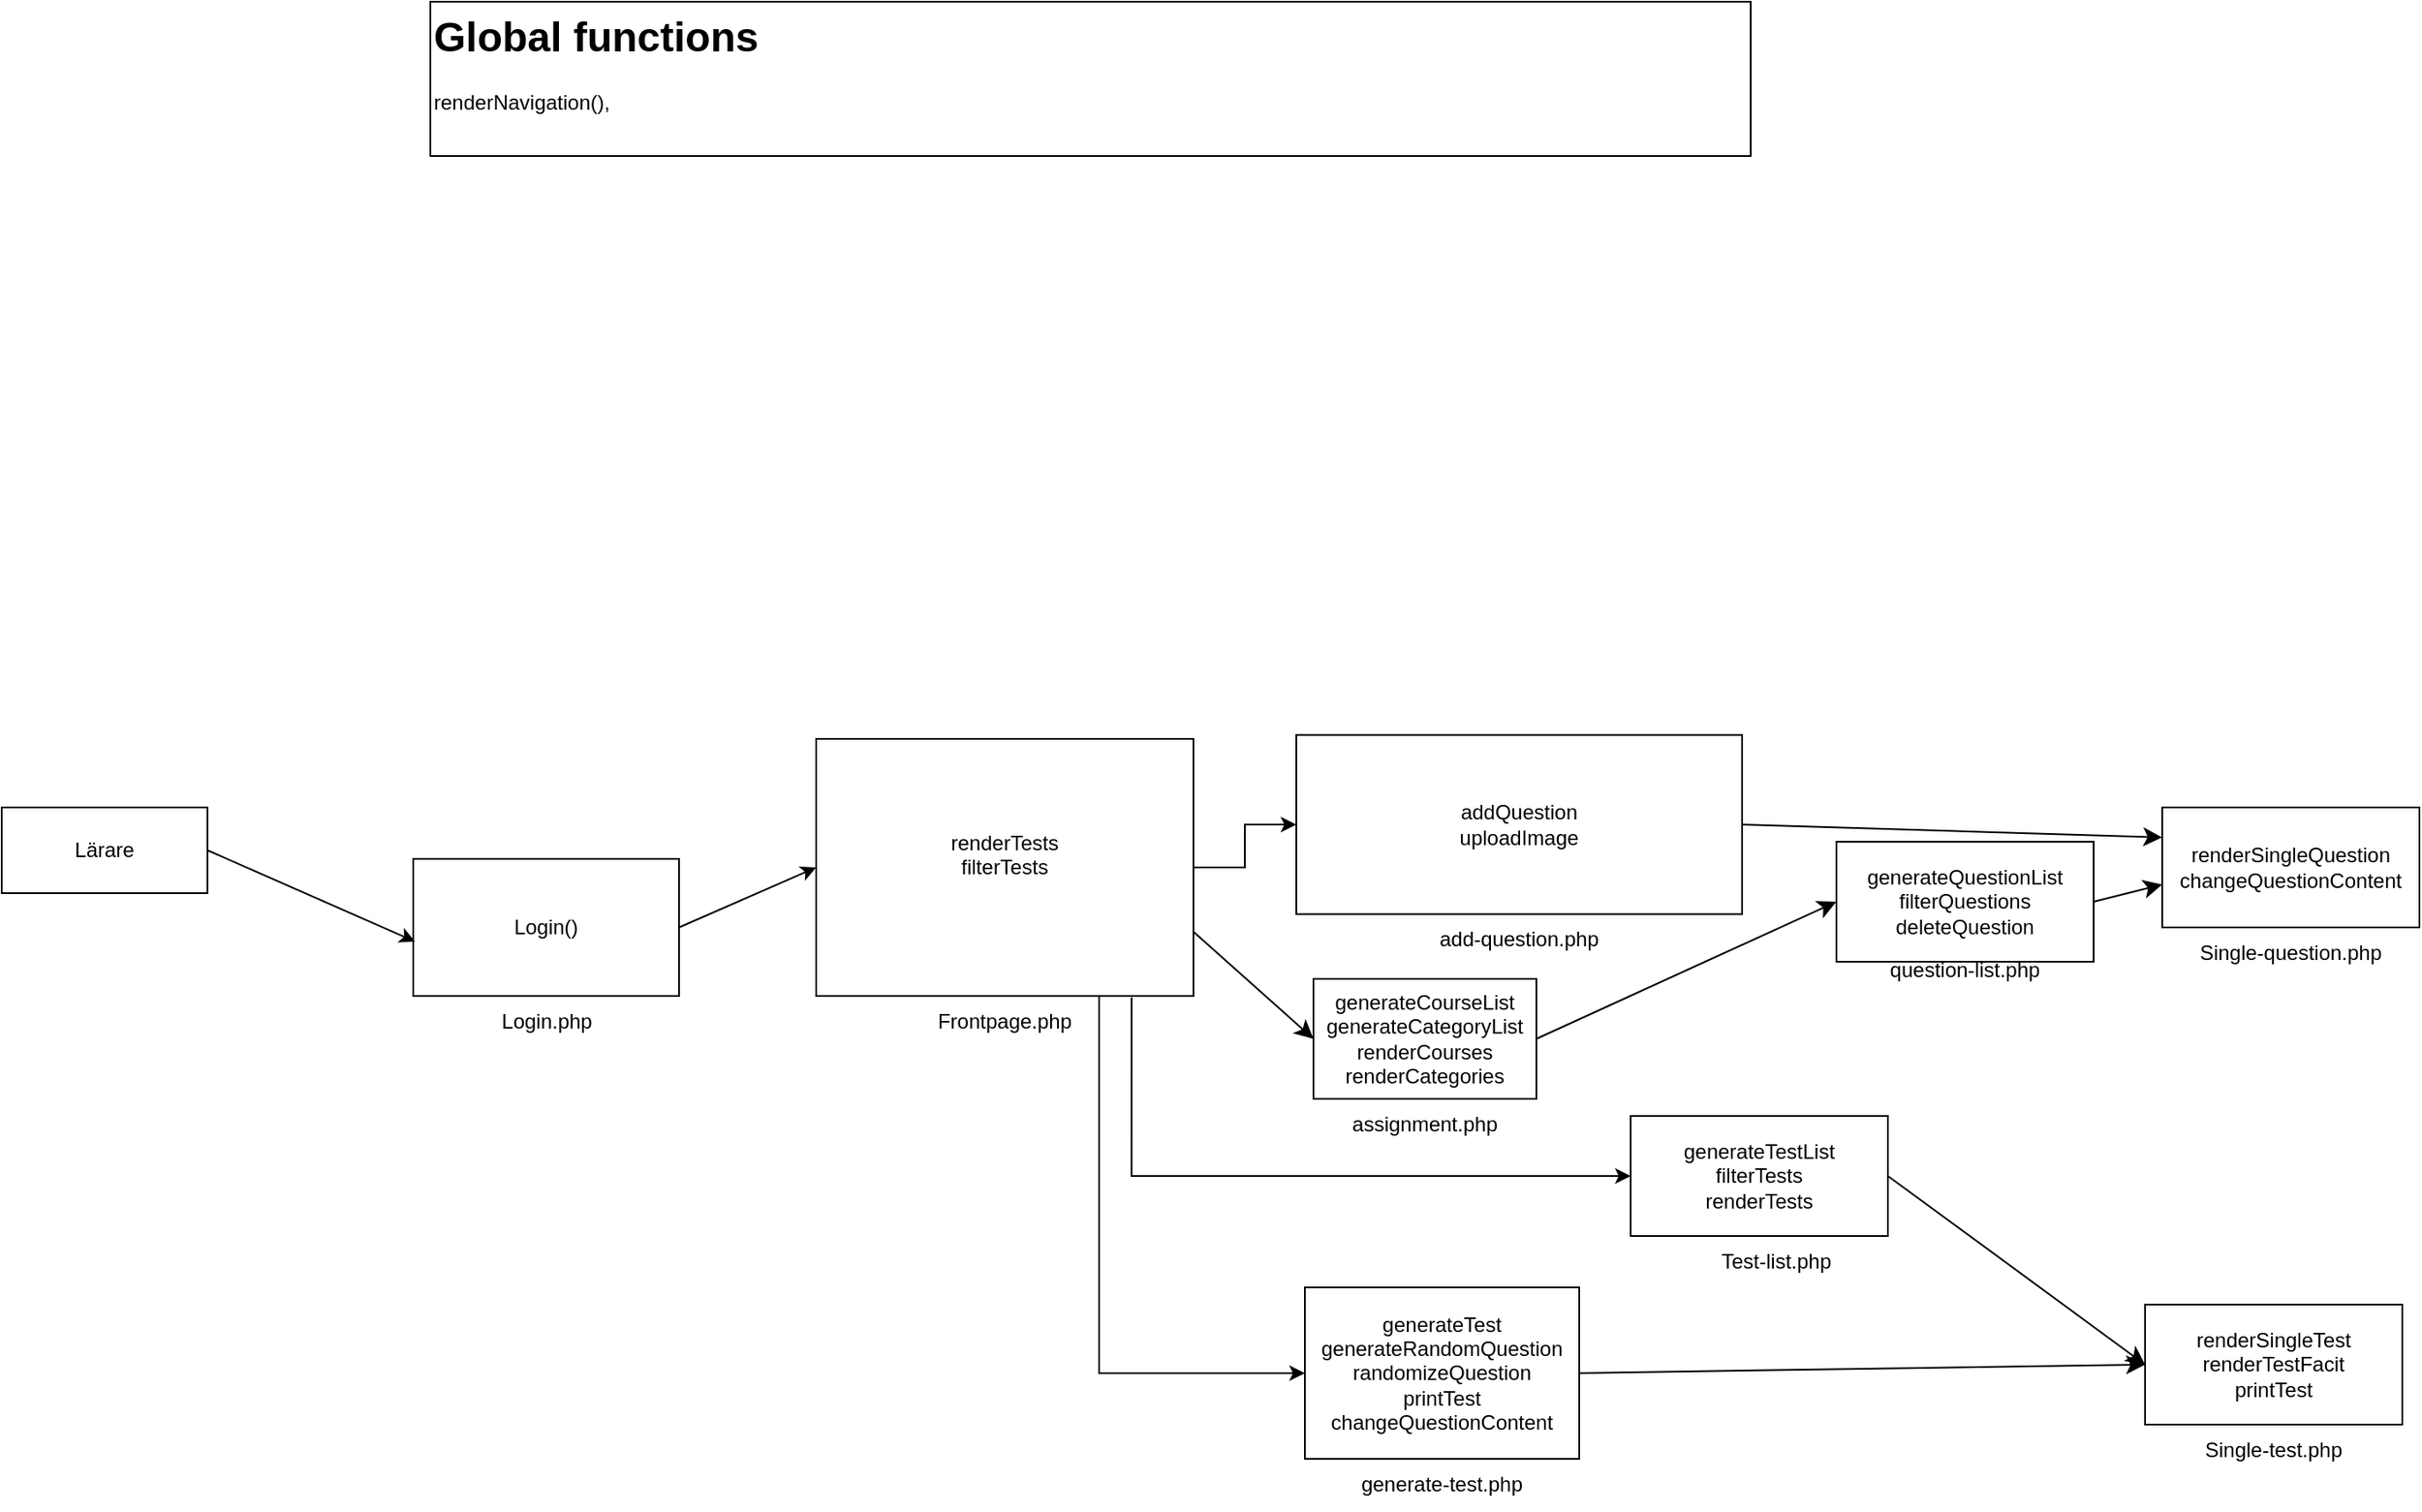 <mxfile version="26.2.9">
  <diagram name="Page-1" id="i-imtnhCtj1Onl27nEsb">
    <mxGraphModel grid="1" page="1" gridSize="10" guides="1" tooltips="1" connect="1" arrows="1" fold="1" pageScale="1" pageWidth="850" pageHeight="1100" math="0" shadow="0">
      <root>
        <mxCell id="0" />
        <mxCell id="1" parent="0" />
        <mxCell id="7Rpjuh0TAgdDikb-cw0r-3" value="Lärare" style="rounded=0;whiteSpace=wrap;html=1;" vertex="1" parent="1">
          <mxGeometry y="470" width="120" height="50" as="geometry" />
        </mxCell>
        <mxCell id="7Rpjuh0TAgdDikb-cw0r-12" value="" style="rounded=0;whiteSpace=wrap;html=1;" vertex="1" parent="1">
          <mxGeometry x="250" width="770" height="90" as="geometry" />
        </mxCell>
        <mxCell id="7Rpjuh0TAgdDikb-cw0r-13" value="&lt;h1 style=&quot;margin-top: 0px;&quot;&gt;Global functions&lt;/h1&gt;&lt;p&gt;renderNavigation(),&lt;/p&gt;" style="text;html=1;whiteSpace=wrap;overflow=hidden;rounded=0;" vertex="1" parent="1">
          <mxGeometry x="250" width="770" height="120" as="geometry" />
        </mxCell>
        <mxCell id="7Rpjuh0TAgdDikb-cw0r-14" value="Login()" style="rounded=0;whiteSpace=wrap;html=1;" vertex="1" parent="1">
          <mxGeometry x="240" y="500" width="155" height="80" as="geometry" />
        </mxCell>
        <mxCell id="7Rpjuh0TAgdDikb-cw0r-16" value="" style="endArrow=classic;html=1;rounded=0;exitX=1;exitY=0.5;exitDx=0;exitDy=0;entryX=0.007;entryY=0.603;entryDx=0;entryDy=0;entryPerimeter=0;" edge="1" parent="1" source="7Rpjuh0TAgdDikb-cw0r-3" target="7Rpjuh0TAgdDikb-cw0r-14">
          <mxGeometry width="50" height="50" relative="1" as="geometry">
            <mxPoint x="160" y="410" as="sourcePoint" />
            <mxPoint x="210" y="360" as="targetPoint" />
          </mxGeometry>
        </mxCell>
        <mxCell id="7Rpjuh0TAgdDikb-cw0r-17" value="Login.php" style="text;html=1;align=center;verticalAlign=middle;whiteSpace=wrap;rounded=0;" vertex="1" parent="1">
          <mxGeometry x="287.5" y="580" width="60" height="30" as="geometry" />
        </mxCell>
        <mxCell id="7Rpjuh0TAgdDikb-cw0r-35" style="edgeStyle=orthogonalEdgeStyle;rounded=0;orthogonalLoop=1;jettySize=auto;html=1;exitX=1;exitY=0.5;exitDx=0;exitDy=0;entryX=0;entryY=0.5;entryDx=0;entryDy=0;" edge="1" parent="1" source="7Rpjuh0TAgdDikb-cw0r-18" target="7Rpjuh0TAgdDikb-cw0r-33">
          <mxGeometry relative="1" as="geometry" />
        </mxCell>
        <mxCell id="7Rpjuh0TAgdDikb-cw0r-18" value="renderTests&lt;div&gt;filterTests&lt;br&gt;&lt;div&gt;&lt;br&gt;&lt;/div&gt;&lt;/div&gt;" style="rounded=0;whiteSpace=wrap;html=1;" vertex="1" parent="1">
          <mxGeometry x="475" y="430" width="220" height="150" as="geometry" />
        </mxCell>
        <mxCell id="7Rpjuh0TAgdDikb-cw0r-19" value="Frontpage.php" style="text;html=1;align=center;verticalAlign=middle;whiteSpace=wrap;rounded=0;" vertex="1" parent="1">
          <mxGeometry x="555" y="580" width="60" height="30" as="geometry" />
        </mxCell>
        <mxCell id="7Rpjuh0TAgdDikb-cw0r-22" value="" style="endArrow=classic;html=1;rounded=0;entryX=0;entryY=0.5;entryDx=0;entryDy=0;exitX=1;exitY=0.5;exitDx=0;exitDy=0;" edge="1" parent="1" source="7Rpjuh0TAgdDikb-cw0r-14" target="7Rpjuh0TAgdDikb-cw0r-18">
          <mxGeometry width="50" height="50" relative="1" as="geometry">
            <mxPoint x="335" y="540" as="sourcePoint" />
            <mxPoint x="385" y="490" as="targetPoint" />
          </mxGeometry>
        </mxCell>
        <mxCell id="7Rpjuh0TAgdDikb-cw0r-29" style="edgeStyle=orthogonalEdgeStyle;rounded=0;orthogonalLoop=1;jettySize=auto;html=1;entryX=0;entryY=0.5;entryDx=0;entryDy=0;exitX=0.836;exitY=1.006;exitDx=0;exitDy=0;exitPerimeter=0;" edge="1" parent="1" source="7Rpjuh0TAgdDikb-cw0r-18" target="Kzuse2UKIRDH7PAZjoJd-2">
          <mxGeometry relative="1" as="geometry">
            <mxPoint x="1010" y="800" as="targetPoint" />
            <mxPoint x="800" y="620" as="sourcePoint" />
          </mxGeometry>
        </mxCell>
        <mxCell id="7Rpjuh0TAgdDikb-cw0r-23" value="generateTest&lt;div&gt;generateRandomQuestion&lt;/div&gt;&lt;div&gt;randomizeQuestion&lt;/div&gt;&lt;div&gt;printTest&lt;/div&gt;&lt;div&gt;changeQuestionContent&lt;/div&gt;" style="rounded=0;whiteSpace=wrap;html=1;" vertex="1" parent="1">
          <mxGeometry x="760" y="750" width="160" height="100" as="geometry" />
        </mxCell>
        <mxCell id="7Rpjuh0TAgdDikb-cw0r-24" value="generate-test.php" style="text;html=1;align=center;verticalAlign=middle;whiteSpace=wrap;rounded=0;" vertex="1" parent="1">
          <mxGeometry x="785" y="850" width="110" height="30" as="geometry" />
        </mxCell>
        <mxCell id="7Rpjuh0TAgdDikb-cw0r-25" value="" style="endArrow=classic;html=1;rounded=0;entryX=0;entryY=0.5;entryDx=0;entryDy=0;exitX=0.75;exitY=1;exitDx=0;exitDy=0;" edge="1" parent="1" source="7Rpjuh0TAgdDikb-cw0r-18" target="7Rpjuh0TAgdDikb-cw0r-23">
          <mxGeometry width="50" height="50" relative="1" as="geometry">
            <mxPoint x="645" y="740" as="sourcePoint" />
            <mxPoint x="695" y="690" as="targetPoint" />
            <Array as="points">
              <mxPoint x="640" y="800" />
            </Array>
          </mxGeometry>
        </mxCell>
        <mxCell id="7Rpjuh0TAgdDikb-cw0r-33" value="addQuestion&lt;div&gt;uploadImage&lt;/div&gt;" style="rounded=0;whiteSpace=wrap;html=1;" vertex="1" parent="1">
          <mxGeometry x="755" y="427.75" width="260" height="104.5" as="geometry" />
        </mxCell>
        <mxCell id="7Rpjuh0TAgdDikb-cw0r-34" value="add-question.php" style="text;html=1;align=center;verticalAlign=middle;whiteSpace=wrap;rounded=0;" vertex="1" parent="1">
          <mxGeometry x="835" y="532.25" width="100" height="30" as="geometry" />
        </mxCell>
        <mxCell id="Kzuse2UKIRDH7PAZjoJd-2" value="generateTestList&lt;div&gt;filterTests&lt;/div&gt;&lt;div&gt;renderTests&lt;/div&gt;" style="rounded=0;whiteSpace=wrap;html=1;" vertex="1" parent="1">
          <mxGeometry x="950" y="650" width="150" height="70" as="geometry" />
        </mxCell>
        <mxCell id="Kzuse2UKIRDH7PAZjoJd-3" value="Test-list.php" style="text;html=1;align=center;verticalAlign=middle;whiteSpace=wrap;rounded=0;" vertex="1" parent="1">
          <mxGeometry x="980" y="720" width="110" height="30" as="geometry" />
        </mxCell>
        <mxCell id="Kzuse2UKIRDH7PAZjoJd-4" value="renderSingleTest&lt;div&gt;renderTestFacit&lt;/div&gt;&lt;div&gt;printTest&lt;/div&gt;" style="rounded=0;whiteSpace=wrap;html=1;" vertex="1" parent="1">
          <mxGeometry x="1250" y="760" width="150" height="70" as="geometry" />
        </mxCell>
        <mxCell id="Kzuse2UKIRDH7PAZjoJd-5" value="Single-test.php" style="text;html=1;align=center;verticalAlign=middle;whiteSpace=wrap;rounded=0;" vertex="1" parent="1">
          <mxGeometry x="1270" y="830" width="110" height="30" as="geometry" />
        </mxCell>
        <mxCell id="Kzuse2UKIRDH7PAZjoJd-6" value="generateQuestionList&lt;div&gt;filterQuestions&lt;/div&gt;&lt;div&gt;deleteQuestion&lt;/div&gt;" style="rounded=0;whiteSpace=wrap;html=1;" vertex="1" parent="1">
          <mxGeometry x="1070" y="490" width="150" height="70" as="geometry" />
        </mxCell>
        <mxCell id="Kzuse2UKIRDH7PAZjoJd-7" value="question-list.php" style="text;html=1;align=center;verticalAlign=middle;whiteSpace=wrap;rounded=0;" vertex="1" parent="1">
          <mxGeometry x="1090" y="550" width="110" height="30" as="geometry" />
        </mxCell>
        <mxCell id="Kzuse2UKIRDH7PAZjoJd-8" value="renderSingleQuestion&lt;div&gt;changeQuestionContent&lt;/div&gt;" style="rounded=0;whiteSpace=wrap;html=1;" vertex="1" parent="1">
          <mxGeometry x="1260" y="470" width="150" height="70" as="geometry" />
        </mxCell>
        <mxCell id="Kzuse2UKIRDH7PAZjoJd-9" value="Single-question.php" style="text;html=1;align=center;verticalAlign=middle;whiteSpace=wrap;rounded=0;" vertex="1" parent="1">
          <mxGeometry x="1280" y="540" width="110" height="30" as="geometry" />
        </mxCell>
        <mxCell id="Kzuse2UKIRDH7PAZjoJd-10" value="" style="edgeStyle=none;orthogonalLoop=1;jettySize=auto;html=1;rounded=0;fontSize=12;startSize=8;endSize=8;curved=1;exitX=1;exitY=0.5;exitDx=0;exitDy=0;entryX=0;entryY=0.5;entryDx=0;entryDy=0;" edge="1" parent="1" source="Kzuse2UKIRDH7PAZjoJd-2" target="Kzuse2UKIRDH7PAZjoJd-4">
          <mxGeometry width="140" relative="1" as="geometry">
            <mxPoint x="1170" y="790" as="sourcePoint" />
            <mxPoint x="1280" y="790" as="targetPoint" />
            <Array as="points" />
          </mxGeometry>
        </mxCell>
        <mxCell id="Kzuse2UKIRDH7PAZjoJd-12" value="" style="edgeStyle=none;orthogonalLoop=1;jettySize=auto;html=1;rounded=0;fontSize=12;startSize=8;endSize=8;curved=1;exitX=1;exitY=0.5;exitDx=0;exitDy=0;entryX=0;entryY=0.5;entryDx=0;entryDy=0;" edge="1" parent="1" source="Kzuse2UKIRDH7PAZjoJd-6">
          <mxGeometry width="140" relative="1" as="geometry">
            <mxPoint x="1235" y="433.25" as="sourcePoint" />
            <mxPoint x="1260" y="515" as="targetPoint" />
            <Array as="points" />
          </mxGeometry>
        </mxCell>
        <mxCell id="Kzuse2UKIRDH7PAZjoJd-13" value="" style="edgeStyle=none;orthogonalLoop=1;jettySize=auto;html=1;rounded=0;fontSize=12;startSize=8;endSize=8;curved=1;exitX=1;exitY=0.5;exitDx=0;exitDy=0;entryX=0;entryY=0.5;entryDx=0;entryDy=0;" edge="1" parent="1" source="7Rpjuh0TAgdDikb-cw0r-23" target="Kzuse2UKIRDH7PAZjoJd-4">
          <mxGeometry width="140" relative="1" as="geometry">
            <mxPoint x="870" y="970" as="sourcePoint" />
            <mxPoint x="1090" y="960" as="targetPoint" />
            <Array as="points" />
          </mxGeometry>
        </mxCell>
        <mxCell id="8ChMiRJO6GbIGiK7dcPq-5" style="edgeStyle=none;curved=1;rounded=0;orthogonalLoop=1;jettySize=auto;html=1;exitX=1;exitY=0.5;exitDx=0;exitDy=0;entryX=0;entryY=0.5;entryDx=0;entryDy=0;fontSize=12;startSize=8;endSize=8;" edge="1" parent="1" source="8ChMiRJO6GbIGiK7dcPq-1" target="Kzuse2UKIRDH7PAZjoJd-6">
          <mxGeometry relative="1" as="geometry" />
        </mxCell>
        <mxCell id="8ChMiRJO6GbIGiK7dcPq-1" value="&lt;div&gt;generateCourseList&lt;/div&gt;&lt;div&gt;generateCategoryList&lt;/div&gt;renderCourses&lt;div&gt;renderCategories&lt;/div&gt;" style="rounded=0;whiteSpace=wrap;html=1;" vertex="1" parent="1">
          <mxGeometry x="765" y="570" width="130" height="70" as="geometry" />
        </mxCell>
        <mxCell id="8ChMiRJO6GbIGiK7dcPq-2" value="assignment.php" style="text;html=1;align=center;verticalAlign=middle;whiteSpace=wrap;rounded=0;" vertex="1" parent="1">
          <mxGeometry x="800" y="640" width="60" height="30" as="geometry" />
        </mxCell>
        <mxCell id="8ChMiRJO6GbIGiK7dcPq-3" value="" style="edgeStyle=none;orthogonalLoop=1;jettySize=auto;html=1;rounded=0;fontSize=12;startSize=8;endSize=8;curved=1;exitX=1;exitY=0.75;exitDx=0;exitDy=0;entryX=0;entryY=0.5;entryDx=0;entryDy=0;" edge="1" parent="1" source="7Rpjuh0TAgdDikb-cw0r-18" target="8ChMiRJO6GbIGiK7dcPq-1">
          <mxGeometry width="140" relative="1" as="geometry">
            <mxPoint x="830" y="700" as="sourcePoint" />
            <mxPoint x="970" y="700" as="targetPoint" />
            <Array as="points" />
          </mxGeometry>
        </mxCell>
        <mxCell id="8ChMiRJO6GbIGiK7dcPq-4" value="" style="edgeStyle=none;orthogonalLoop=1;jettySize=auto;html=1;rounded=0;fontSize=12;startSize=8;endSize=8;curved=1;exitX=1;exitY=0.5;exitDx=0;exitDy=0;entryX=0;entryY=0.25;entryDx=0;entryDy=0;" edge="1" parent="1" source="7Rpjuh0TAgdDikb-cw0r-33" target="Kzuse2UKIRDH7PAZjoJd-8">
          <mxGeometry width="140" relative="1" as="geometry">
            <mxPoint x="990" y="450" as="sourcePoint" />
            <mxPoint x="1130" y="450" as="targetPoint" />
            <Array as="points" />
          </mxGeometry>
        </mxCell>
      </root>
    </mxGraphModel>
  </diagram>
</mxfile>
